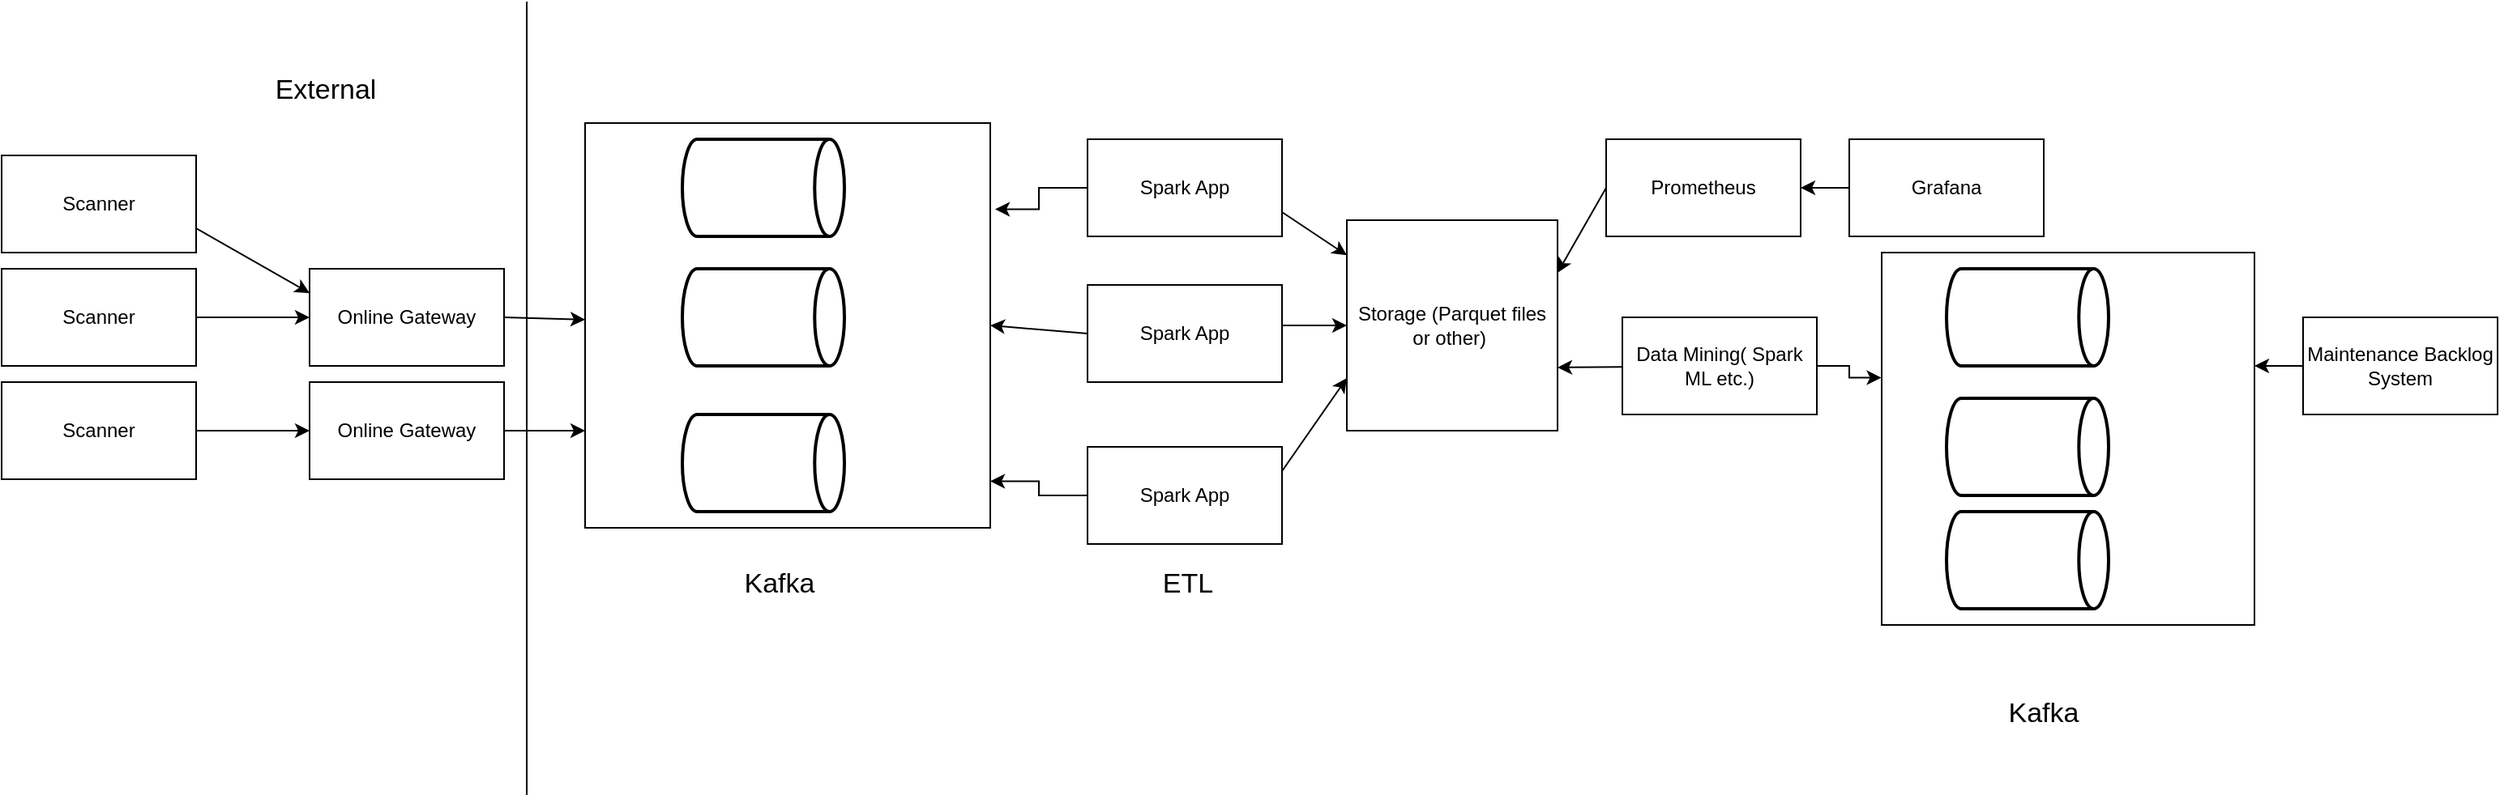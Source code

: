<mxfile version="14.2.9" type="github">
  <diagram id="b-61CNpBS8V2YfRz8Dn9" name="Page-1">
    <mxGraphModel dx="1169" dy="644" grid="1" gridSize="10" guides="1" tooltips="1" connect="1" arrows="1" fold="1" page="1" pageScale="1" pageWidth="827" pageHeight="1169" math="0" shadow="0">
      <root>
        <mxCell id="0" />
        <mxCell id="1" parent="0" />
        <mxCell id="3YUqfyxER8YiihMvJAyy-1" value="Scanner" style="rounded=0;whiteSpace=wrap;html=1;" parent="1" vertex="1">
          <mxGeometry x="90" y="190" width="120" height="60" as="geometry" />
        </mxCell>
        <mxCell id="3YUqfyxER8YiihMvJAyy-2" value="Scanner" style="rounded=0;whiteSpace=wrap;html=1;" parent="1" vertex="1">
          <mxGeometry x="90" y="260" width="120" height="60" as="geometry" />
        </mxCell>
        <mxCell id="OJophZh3A3wmWeVk-yiW-1" value="Online Gateway" style="rounded=0;whiteSpace=wrap;html=1;" parent="1" vertex="1">
          <mxGeometry x="280" y="260" width="120" height="60" as="geometry" />
        </mxCell>
        <mxCell id="OJophZh3A3wmWeVk-yiW-2" value="Scanner" style="rounded=0;whiteSpace=wrap;html=1;" parent="1" vertex="1">
          <mxGeometry x="90" y="330" width="120" height="60" as="geometry" />
        </mxCell>
        <mxCell id="OJophZh3A3wmWeVk-yiW-4" value="" style="endArrow=classic;html=1;exitX=1;exitY=0.5;exitDx=0;exitDy=0;entryX=0;entryY=0.5;entryDx=0;entryDy=0;" parent="1" source="3YUqfyxER8YiihMvJAyy-2" target="OJophZh3A3wmWeVk-yiW-1" edge="1">
          <mxGeometry width="50" height="50" relative="1" as="geometry">
            <mxPoint x="270" y="280" as="sourcePoint" />
            <mxPoint x="320" y="230" as="targetPoint" />
          </mxGeometry>
        </mxCell>
        <mxCell id="OJophZh3A3wmWeVk-yiW-5" value="" style="endArrow=classic;html=1;exitX=1;exitY=0.75;exitDx=0;exitDy=0;entryX=0;entryY=0.25;entryDx=0;entryDy=0;" parent="1" source="3YUqfyxER8YiihMvJAyy-1" target="OJophZh3A3wmWeVk-yiW-1" edge="1">
          <mxGeometry width="50" height="50" relative="1" as="geometry">
            <mxPoint x="220" y="300" as="sourcePoint" />
            <mxPoint x="330" y="300" as="targetPoint" />
          </mxGeometry>
        </mxCell>
        <mxCell id="OJophZh3A3wmWeVk-yiW-6" value="" style="endArrow=classic;html=1;exitX=1;exitY=0.5;exitDx=0;exitDy=0;entryX=0;entryY=0.5;entryDx=0;entryDy=0;" parent="1" source="OJophZh3A3wmWeVk-yiW-2" target="AaOzUabyHjkiOjanLfim-28" edge="1">
          <mxGeometry width="50" height="50" relative="1" as="geometry">
            <mxPoint x="220" y="245" as="sourcePoint" />
            <mxPoint x="330" y="285" as="targetPoint" />
          </mxGeometry>
        </mxCell>
        <mxCell id="OJophZh3A3wmWeVk-yiW-7" value="" style="whiteSpace=wrap;html=1;aspect=fixed;" parent="1" vertex="1">
          <mxGeometry x="450" y="170" width="250" height="250" as="geometry" />
        </mxCell>
        <mxCell id="OJophZh3A3wmWeVk-yiW-10" value="" style="strokeWidth=2;html=1;shape=mxgraph.flowchart.direct_data;whiteSpace=wrap;" parent="1" vertex="1">
          <mxGeometry x="510" y="180" width="100" height="60" as="geometry" />
        </mxCell>
        <mxCell id="OJophZh3A3wmWeVk-yiW-11" value="" style="strokeWidth=2;html=1;shape=mxgraph.flowchart.direct_data;whiteSpace=wrap;" parent="1" vertex="1">
          <mxGeometry x="510" y="260" width="100" height="60" as="geometry" />
        </mxCell>
        <mxCell id="OJophZh3A3wmWeVk-yiW-12" value="" style="strokeWidth=2;html=1;shape=mxgraph.flowchart.direct_data;whiteSpace=wrap;" parent="1" vertex="1">
          <mxGeometry x="510" y="350" width="100" height="60" as="geometry" />
        </mxCell>
        <mxCell id="OJophZh3A3wmWeVk-yiW-13" value="&lt;font style=&quot;font-size: 17px&quot;&gt;Kafka&lt;/font&gt;" style="text;html=1;strokeColor=none;fillColor=none;align=center;verticalAlign=middle;whiteSpace=wrap;rounded=0;" parent="1" vertex="1">
          <mxGeometry x="520" y="420" width="100" height="70" as="geometry" />
        </mxCell>
        <mxCell id="OJophZh3A3wmWeVk-yiW-18" value="" style="endArrow=classic;html=1;exitX=1;exitY=0.5;exitDx=0;exitDy=0;" parent="1" source="OJophZh3A3wmWeVk-yiW-1" target="OJophZh3A3wmWeVk-yiW-7" edge="1">
          <mxGeometry width="50" height="50" relative="1" as="geometry">
            <mxPoint x="410" y="320" as="sourcePoint" />
            <mxPoint x="460" y="270" as="targetPoint" />
          </mxGeometry>
        </mxCell>
        <mxCell id="AaOzUabyHjkiOjanLfim-22" style="edgeStyle=orthogonalEdgeStyle;rounded=0;orthogonalLoop=1;jettySize=auto;html=1;entryX=1;entryY=0.5;entryDx=0;entryDy=0;exitX=0;exitY=0.5;exitDx=0;exitDy=0;" edge="1" parent="1" source="AaOzUabyHjkiOjanLfim-18" target="AaOzUabyHjkiOjanLfim-17">
          <mxGeometry relative="1" as="geometry" />
        </mxCell>
        <mxCell id="AaOzUabyHjkiOjanLfim-1" value="Spark App" style="rounded=0;whiteSpace=wrap;html=1;" vertex="1" parent="1">
          <mxGeometry x="760" y="270" width="120" height="60" as="geometry" />
        </mxCell>
        <mxCell id="AaOzUabyHjkiOjanLfim-2" value="" style="endArrow=classic;html=1;entryX=1;entryY=0.5;entryDx=0;entryDy=0;exitX=0;exitY=0.5;exitDx=0;exitDy=0;" edge="1" parent="1" source="AaOzUabyHjkiOjanLfim-1" target="OJophZh3A3wmWeVk-yiW-7">
          <mxGeometry width="50" height="50" relative="1" as="geometry">
            <mxPoint x="590" y="360" as="sourcePoint" />
            <mxPoint x="640" y="310" as="targetPoint" />
          </mxGeometry>
        </mxCell>
        <mxCell id="AaOzUabyHjkiOjanLfim-6" value="" style="edgeStyle=orthogonalEdgeStyle;rounded=0;orthogonalLoop=1;jettySize=auto;html=1;entryX=1.012;entryY=0.213;entryDx=0;entryDy=0;entryPerimeter=0;" edge="1" parent="1" source="AaOzUabyHjkiOjanLfim-3" target="OJophZh3A3wmWeVk-yiW-7">
          <mxGeometry relative="1" as="geometry" />
        </mxCell>
        <mxCell id="AaOzUabyHjkiOjanLfim-3" value="Spark App" style="rounded=0;whiteSpace=wrap;html=1;" vertex="1" parent="1">
          <mxGeometry x="760" y="180" width="120" height="60" as="geometry" />
        </mxCell>
        <mxCell id="AaOzUabyHjkiOjanLfim-5" value="" style="edgeStyle=orthogonalEdgeStyle;rounded=0;orthogonalLoop=1;jettySize=auto;html=1;entryX=1;entryY=0.885;entryDx=0;entryDy=0;entryPerimeter=0;" edge="1" parent="1" source="AaOzUabyHjkiOjanLfim-4" target="OJophZh3A3wmWeVk-yiW-7">
          <mxGeometry relative="1" as="geometry" />
        </mxCell>
        <mxCell id="AaOzUabyHjkiOjanLfim-4" value="Spark App" style="rounded=0;whiteSpace=wrap;html=1;" vertex="1" parent="1">
          <mxGeometry x="760" y="370" width="120" height="60" as="geometry" />
        </mxCell>
        <mxCell id="AaOzUabyHjkiOjanLfim-8" value="Storage (Parquet files or other)&amp;nbsp;" style="whiteSpace=wrap;html=1;aspect=fixed;" vertex="1" parent="1">
          <mxGeometry x="920" y="230" width="130" height="130" as="geometry" />
        </mxCell>
        <mxCell id="AaOzUabyHjkiOjanLfim-11" value="&lt;font style=&quot;font-size: 17px&quot;&gt;ETL&lt;/font&gt;" style="text;html=1;strokeColor=none;fillColor=none;align=center;verticalAlign=middle;whiteSpace=wrap;rounded=0;" vertex="1" parent="1">
          <mxGeometry x="787" y="442.5" width="70" height="25" as="geometry" />
        </mxCell>
        <mxCell id="AaOzUabyHjkiOjanLfim-13" value="" style="endArrow=classic;html=1;exitX=1;exitY=0.75;exitDx=0;exitDy=0;" edge="1" parent="1" source="AaOzUabyHjkiOjanLfim-3" target="AaOzUabyHjkiOjanLfim-8">
          <mxGeometry width="50" height="50" relative="1" as="geometry">
            <mxPoint x="920" y="240" as="sourcePoint" />
            <mxPoint x="970" y="190" as="targetPoint" />
          </mxGeometry>
        </mxCell>
        <mxCell id="AaOzUabyHjkiOjanLfim-14" value="" style="endArrow=classic;html=1;entryX=0;entryY=0.5;entryDx=0;entryDy=0;" edge="1" parent="1" target="AaOzUabyHjkiOjanLfim-8">
          <mxGeometry width="50" height="50" relative="1" as="geometry">
            <mxPoint x="880" y="295" as="sourcePoint" />
            <mxPoint x="950" y="290" as="targetPoint" />
          </mxGeometry>
        </mxCell>
        <mxCell id="AaOzUabyHjkiOjanLfim-15" value="" style="endArrow=classic;html=1;exitX=1;exitY=0.25;exitDx=0;exitDy=0;entryX=0;entryY=0.75;entryDx=0;entryDy=0;" edge="1" parent="1" source="AaOzUabyHjkiOjanLfim-4" target="AaOzUabyHjkiOjanLfim-8">
          <mxGeometry width="50" height="50" relative="1" as="geometry">
            <mxPoint x="895.64" y="304" as="sourcePoint" />
            <mxPoint x="970" y="305" as="targetPoint" />
          </mxGeometry>
        </mxCell>
        <mxCell id="AaOzUabyHjkiOjanLfim-17" value="Prometheus" style="rounded=0;whiteSpace=wrap;html=1;" vertex="1" parent="1">
          <mxGeometry x="1080" y="180" width="120" height="60" as="geometry" />
        </mxCell>
        <mxCell id="AaOzUabyHjkiOjanLfim-18" value="Grafana" style="rounded=0;whiteSpace=wrap;html=1;" vertex="1" parent="1">
          <mxGeometry x="1230" y="180" width="120" height="60" as="geometry" />
        </mxCell>
        <mxCell id="AaOzUabyHjkiOjanLfim-20" value="" style="endArrow=classic;html=1;exitX=0;exitY=0.5;exitDx=0;exitDy=0;entryX=1;entryY=0.25;entryDx=0;entryDy=0;" edge="1" parent="1" source="AaOzUabyHjkiOjanLfim-17" target="AaOzUabyHjkiOjanLfim-8">
          <mxGeometry width="50" height="50" relative="1" as="geometry">
            <mxPoint x="710" y="350" as="sourcePoint" />
            <mxPoint x="760" y="300" as="targetPoint" />
          </mxGeometry>
        </mxCell>
        <mxCell id="AaOzUabyHjkiOjanLfim-48" value="" style="edgeStyle=orthogonalEdgeStyle;rounded=0;orthogonalLoop=1;jettySize=auto;html=1;entryX=-0.001;entryY=0.336;entryDx=0;entryDy=0;entryPerimeter=0;" edge="1" parent="1" source="AaOzUabyHjkiOjanLfim-23" target="AaOzUabyHjkiOjanLfim-43">
          <mxGeometry relative="1" as="geometry" />
        </mxCell>
        <mxCell id="AaOzUabyHjkiOjanLfim-23" value="Data Mining( Spark ML etc.)" style="rounded=0;whiteSpace=wrap;html=1;" vertex="1" parent="1">
          <mxGeometry x="1090" y="290" width="120" height="60" as="geometry" />
        </mxCell>
        <mxCell id="AaOzUabyHjkiOjanLfim-24" value="" style="endArrow=classic;html=1;" edge="1" parent="1" source="AaOzUabyHjkiOjanLfim-23">
          <mxGeometry width="50" height="50" relative="1" as="geometry">
            <mxPoint x="1080" y="380" as="sourcePoint" />
            <mxPoint x="1050" y="321" as="targetPoint" />
          </mxGeometry>
        </mxCell>
        <mxCell id="AaOzUabyHjkiOjanLfim-25" value="" style="endArrow=none;html=1;" edge="1" parent="1">
          <mxGeometry width="50" height="50" relative="1" as="geometry">
            <mxPoint x="414" y="585" as="sourcePoint" />
            <mxPoint x="414" y="95" as="targetPoint" />
          </mxGeometry>
        </mxCell>
        <mxCell id="AaOzUabyHjkiOjanLfim-26" value="&lt;font style=&quot;font-size: 17px&quot;&gt;External&lt;/font&gt;" style="text;html=1;strokeColor=none;fillColor=none;align=center;verticalAlign=middle;whiteSpace=wrap;rounded=0;" vertex="1" parent="1">
          <mxGeometry x="270" y="140" width="40" height="20" as="geometry" />
        </mxCell>
        <mxCell id="AaOzUabyHjkiOjanLfim-29" value="" style="edgeStyle=orthogonalEdgeStyle;rounded=0;orthogonalLoop=1;jettySize=auto;html=1;" edge="1" parent="1" source="AaOzUabyHjkiOjanLfim-28">
          <mxGeometry relative="1" as="geometry">
            <mxPoint x="450" y="360" as="targetPoint" />
          </mxGeometry>
        </mxCell>
        <mxCell id="AaOzUabyHjkiOjanLfim-28" value="Online Gateway" style="rounded=0;whiteSpace=wrap;html=1;" vertex="1" parent="1">
          <mxGeometry x="280" y="330" width="120" height="60" as="geometry" />
        </mxCell>
        <mxCell id="AaOzUabyHjkiOjanLfim-43" value="" style="whiteSpace=wrap;html=1;aspect=fixed;" vertex="1" parent="1">
          <mxGeometry x="1250" y="250" width="230" height="230" as="geometry" />
        </mxCell>
        <mxCell id="AaOzUabyHjkiOjanLfim-44" value="" style="strokeWidth=2;html=1;shape=mxgraph.flowchart.direct_data;whiteSpace=wrap;" vertex="1" parent="1">
          <mxGeometry x="1290" y="260" width="100" height="60" as="geometry" />
        </mxCell>
        <mxCell id="AaOzUabyHjkiOjanLfim-45" value="" style="strokeWidth=2;html=1;shape=mxgraph.flowchart.direct_data;whiteSpace=wrap;" vertex="1" parent="1">
          <mxGeometry x="1290" y="340" width="100" height="60" as="geometry" />
        </mxCell>
        <mxCell id="AaOzUabyHjkiOjanLfim-46" value="" style="strokeWidth=2;html=1;shape=mxgraph.flowchart.direct_data;whiteSpace=wrap;" vertex="1" parent="1">
          <mxGeometry x="1290" y="410" width="100" height="60" as="geometry" />
        </mxCell>
        <mxCell id="AaOzUabyHjkiOjanLfim-47" value="&lt;font style=&quot;font-size: 17px&quot;&gt;Kafka&lt;/font&gt;" style="text;html=1;strokeColor=none;fillColor=none;align=center;verticalAlign=middle;whiteSpace=wrap;rounded=0;" vertex="1" parent="1">
          <mxGeometry x="1300" y="500" width="100" height="70" as="geometry" />
        </mxCell>
        <mxCell id="AaOzUabyHjkiOjanLfim-49" value="Maintenance Backlog System" style="rounded=0;whiteSpace=wrap;html=1;" vertex="1" parent="1">
          <mxGeometry x="1510" y="290" width="120" height="60" as="geometry" />
        </mxCell>
        <mxCell id="AaOzUabyHjkiOjanLfim-50" value="" style="endArrow=classic;html=1;" edge="1" parent="1" source="AaOzUabyHjkiOjanLfim-49">
          <mxGeometry width="50" height="50" relative="1" as="geometry">
            <mxPoint x="1439.289" y="370" as="sourcePoint" />
            <mxPoint x="1480" y="320" as="targetPoint" />
          </mxGeometry>
        </mxCell>
      </root>
    </mxGraphModel>
  </diagram>
</mxfile>
